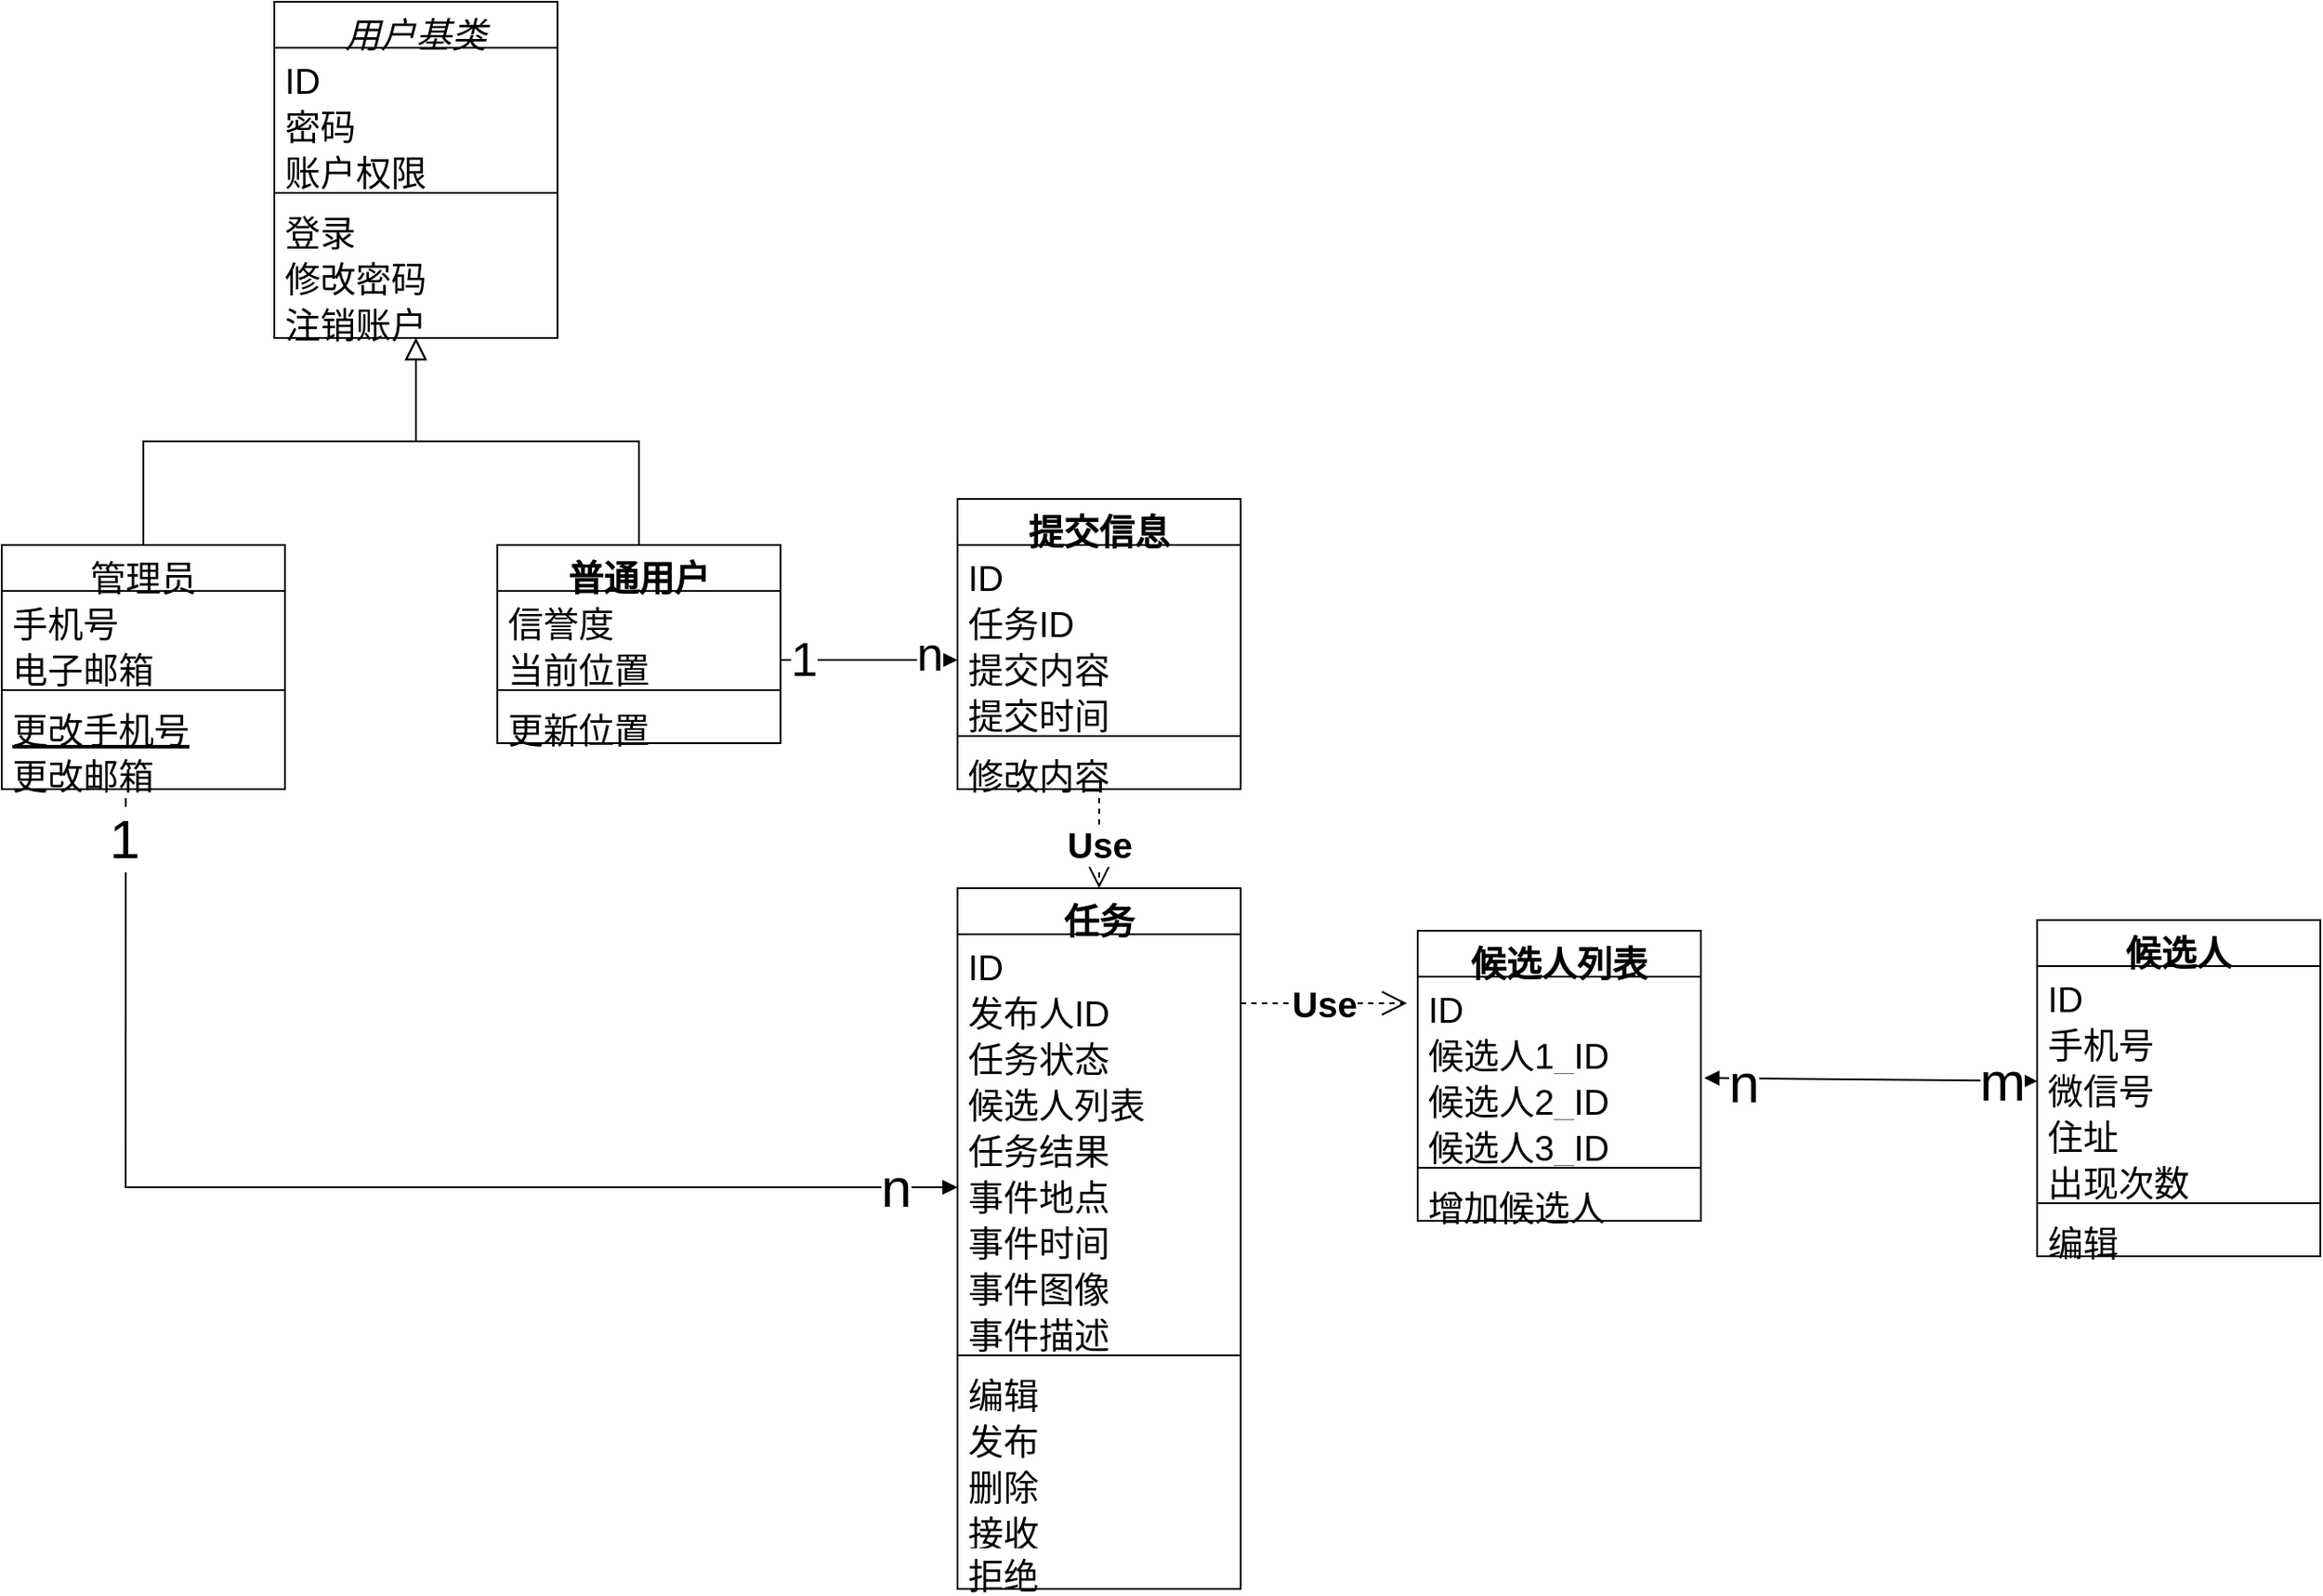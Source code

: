 <mxfile version="22.1.11" type="github">
  <diagram id="C5RBs43oDa-KdzZeNtuy" name="Page-1">
    <mxGraphModel dx="2497" dy="2074" grid="1" gridSize="10" guides="1" tooltips="1" connect="1" arrows="1" fold="1" page="1" pageScale="1" pageWidth="827" pageHeight="1169" math="0" shadow="0">
      <root>
        <mxCell id="WIyWlLk6GJQsqaUBKTNV-0" />
        <mxCell id="WIyWlLk6GJQsqaUBKTNV-1" parent="WIyWlLk6GJQsqaUBKTNV-0" />
        <mxCell id="zkfFHV4jXpPFQw0GAbJ--0" value="用户基类" style="swimlane;fontStyle=2;align=center;verticalAlign=top;childLayout=stackLayout;horizontal=1;startSize=26;horizontalStack=0;resizeParent=1;resizeLast=0;collapsible=1;marginBottom=0;rounded=0;shadow=0;strokeWidth=1;fontSize=20;" parent="WIyWlLk6GJQsqaUBKTNV-1" vertex="1">
          <mxGeometry x="144" y="-170" width="160" height="190" as="geometry">
            <mxRectangle x="230" y="140" width="160" height="26" as="alternateBounds" />
          </mxGeometry>
        </mxCell>
        <mxCell id="zkfFHV4jXpPFQw0GAbJ--1" value="ID" style="text;align=left;verticalAlign=top;spacingLeft=4;spacingRight=4;overflow=hidden;rotatable=0;points=[[0,0.5],[1,0.5]];portConstraint=eastwest;fontSize=20;" parent="zkfFHV4jXpPFQw0GAbJ--0" vertex="1">
          <mxGeometry y="26" width="160" height="26" as="geometry" />
        </mxCell>
        <mxCell id="zkfFHV4jXpPFQw0GAbJ--2" value="密码" style="text;align=left;verticalAlign=top;spacingLeft=4;spacingRight=4;overflow=hidden;rotatable=0;points=[[0,0.5],[1,0.5]];portConstraint=eastwest;rounded=0;shadow=0;html=0;fontSize=20;" parent="zkfFHV4jXpPFQw0GAbJ--0" vertex="1">
          <mxGeometry y="52" width="160" height="26" as="geometry" />
        </mxCell>
        <mxCell id="8skHs5undM9F08UV3NRA-26" value="账户权限" style="text;align=left;verticalAlign=top;spacingLeft=4;spacingRight=4;overflow=hidden;rotatable=0;points=[[0,0.5],[1,0.5]];portConstraint=eastwest;rounded=0;shadow=0;html=0;fontSize=20;" vertex="1" parent="zkfFHV4jXpPFQw0GAbJ--0">
          <mxGeometry y="78" width="160" height="26" as="geometry" />
        </mxCell>
        <mxCell id="zkfFHV4jXpPFQw0GAbJ--4" value="" style="line;html=1;strokeWidth=1;align=left;verticalAlign=middle;spacingTop=-1;spacingLeft=3;spacingRight=3;rotatable=0;labelPosition=right;points=[];portConstraint=eastwest;fontSize=20;" parent="zkfFHV4jXpPFQw0GAbJ--0" vertex="1">
          <mxGeometry y="104" width="160" height="8" as="geometry" />
        </mxCell>
        <mxCell id="zkfFHV4jXpPFQw0GAbJ--5" value="登录&#xa;" style="text;align=left;verticalAlign=top;spacingLeft=4;spacingRight=4;overflow=hidden;rotatable=0;points=[[0,0.5],[1,0.5]];portConstraint=eastwest;fontSize=20;" parent="zkfFHV4jXpPFQw0GAbJ--0" vertex="1">
          <mxGeometry y="112" width="160" height="26" as="geometry" />
        </mxCell>
        <mxCell id="8skHs5undM9F08UV3NRA-8" value="修改密码" style="text;align=left;verticalAlign=top;spacingLeft=4;spacingRight=4;overflow=hidden;rotatable=0;points=[[0,0.5],[1,0.5]];portConstraint=eastwest;fontSize=20;" vertex="1" parent="zkfFHV4jXpPFQw0GAbJ--0">
          <mxGeometry y="138" width="160" height="26" as="geometry" />
        </mxCell>
        <mxCell id="8skHs5undM9F08UV3NRA-10" value="注销账户" style="text;align=left;verticalAlign=top;spacingLeft=4;spacingRight=4;overflow=hidden;rotatable=0;points=[[0,0.5],[1,0.5]];portConstraint=eastwest;fontSize=20;" vertex="1" parent="zkfFHV4jXpPFQw0GAbJ--0">
          <mxGeometry y="164" width="160" height="26" as="geometry" />
        </mxCell>
        <mxCell id="zkfFHV4jXpPFQw0GAbJ--6" value="管理员" style="swimlane;fontStyle=0;align=center;verticalAlign=top;childLayout=stackLayout;horizontal=1;startSize=26;horizontalStack=0;resizeParent=1;resizeLast=0;collapsible=1;marginBottom=0;rounded=0;shadow=0;strokeWidth=1;fontSize=20;" parent="WIyWlLk6GJQsqaUBKTNV-1" vertex="1">
          <mxGeometry x="-10" y="137" width="160" height="138" as="geometry">
            <mxRectangle x="130" y="380" width="160" height="26" as="alternateBounds" />
          </mxGeometry>
        </mxCell>
        <mxCell id="zkfFHV4jXpPFQw0GAbJ--7" value="手机号" style="text;align=left;verticalAlign=top;spacingLeft=4;spacingRight=4;overflow=hidden;rotatable=0;points=[[0,0.5],[1,0.5]];portConstraint=eastwest;fontSize=20;" parent="zkfFHV4jXpPFQw0GAbJ--6" vertex="1">
          <mxGeometry y="26" width="160" height="26" as="geometry" />
        </mxCell>
        <mxCell id="zkfFHV4jXpPFQw0GAbJ--8" value="电子邮箱" style="text;align=left;verticalAlign=top;spacingLeft=4;spacingRight=4;overflow=hidden;rotatable=0;points=[[0,0.5],[1,0.5]];portConstraint=eastwest;rounded=0;shadow=0;html=0;fontSize=20;" parent="zkfFHV4jXpPFQw0GAbJ--6" vertex="1">
          <mxGeometry y="52" width="160" height="26" as="geometry" />
        </mxCell>
        <mxCell id="zkfFHV4jXpPFQw0GAbJ--9" value="" style="line;html=1;strokeWidth=1;align=left;verticalAlign=middle;spacingTop=-1;spacingLeft=3;spacingRight=3;rotatable=0;labelPosition=right;points=[];portConstraint=eastwest;fontSize=20;" parent="zkfFHV4jXpPFQw0GAbJ--6" vertex="1">
          <mxGeometry y="78" width="160" height="8" as="geometry" />
        </mxCell>
        <mxCell id="zkfFHV4jXpPFQw0GAbJ--10" value="更改手机号" style="text;align=left;verticalAlign=top;spacingLeft=4;spacingRight=4;overflow=hidden;rotatable=0;points=[[0,0.5],[1,0.5]];portConstraint=eastwest;fontStyle=4;fontSize=20;" parent="zkfFHV4jXpPFQw0GAbJ--6" vertex="1">
          <mxGeometry y="86" width="160" height="26" as="geometry" />
        </mxCell>
        <mxCell id="zkfFHV4jXpPFQw0GAbJ--11" value="更改邮箱" style="text;align=left;verticalAlign=top;spacingLeft=4;spacingRight=4;overflow=hidden;rotatable=0;points=[[0,0.5],[1,0.5]];portConstraint=eastwest;fontSize=20;" parent="zkfFHV4jXpPFQw0GAbJ--6" vertex="1">
          <mxGeometry y="112" width="160" height="26" as="geometry" />
        </mxCell>
        <mxCell id="zkfFHV4jXpPFQw0GAbJ--12" value="" style="endArrow=block;endSize=10;endFill=0;shadow=0;strokeWidth=1;rounded=0;edgeStyle=elbowEdgeStyle;elbow=vertical;fontSize=20;" parent="WIyWlLk6GJQsqaUBKTNV-1" source="zkfFHV4jXpPFQw0GAbJ--6" target="zkfFHV4jXpPFQw0GAbJ--0" edge="1">
          <mxGeometry width="160" relative="1" as="geometry">
            <mxPoint x="90" y="-90" as="sourcePoint" />
            <mxPoint x="90" y="-90" as="targetPoint" />
          </mxGeometry>
        </mxCell>
        <mxCell id="zkfFHV4jXpPFQw0GAbJ--16" value="" style="endArrow=block;endSize=10;endFill=0;shadow=0;strokeWidth=1;rounded=0;edgeStyle=elbowEdgeStyle;elbow=vertical;exitX=0.5;exitY=0;exitDx=0;exitDy=0;fontSize=20;" parent="WIyWlLk6GJQsqaUBKTNV-1" source="8skHs5undM9F08UV3NRA-21" target="zkfFHV4jXpPFQw0GAbJ--0" edge="1">
          <mxGeometry width="160" relative="1" as="geometry">
            <mxPoint x="360" y="207" as="sourcePoint" />
            <mxPoint x="200" y="-22" as="targetPoint" />
          </mxGeometry>
        </mxCell>
        <mxCell id="8skHs5undM9F08UV3NRA-21" value="普通用户" style="swimlane;fontStyle=1;align=center;verticalAlign=top;childLayout=stackLayout;horizontal=1;startSize=26;horizontalStack=0;resizeParent=1;resizeParentMax=0;resizeLast=0;collapsible=1;marginBottom=0;whiteSpace=wrap;html=1;fontSize=20;" vertex="1" parent="WIyWlLk6GJQsqaUBKTNV-1">
          <mxGeometry x="270" y="137" width="160" height="112" as="geometry" />
        </mxCell>
        <mxCell id="8skHs5undM9F08UV3NRA-22" value="信誉度" style="text;strokeColor=none;fillColor=none;align=left;verticalAlign=top;spacingLeft=4;spacingRight=4;overflow=hidden;rotatable=0;points=[[0,0.5],[1,0.5]];portConstraint=eastwest;whiteSpace=wrap;html=1;fontSize=20;" vertex="1" parent="8skHs5undM9F08UV3NRA-21">
          <mxGeometry y="26" width="160" height="26" as="geometry" />
        </mxCell>
        <mxCell id="8skHs5undM9F08UV3NRA-25" value="当前位置" style="text;strokeColor=none;fillColor=none;align=left;verticalAlign=top;spacingLeft=4;spacingRight=4;overflow=hidden;rotatable=0;points=[[0,0.5],[1,0.5]];portConstraint=eastwest;whiteSpace=wrap;html=1;fontSize=20;" vertex="1" parent="8skHs5undM9F08UV3NRA-21">
          <mxGeometry y="52" width="160" height="26" as="geometry" />
        </mxCell>
        <mxCell id="8skHs5undM9F08UV3NRA-23" value="" style="line;strokeWidth=1;fillColor=none;align=left;verticalAlign=middle;spacingTop=-1;spacingLeft=3;spacingRight=3;rotatable=0;labelPosition=right;points=[];portConstraint=eastwest;strokeColor=inherit;fontSize=20;" vertex="1" parent="8skHs5undM9F08UV3NRA-21">
          <mxGeometry y="78" width="160" height="8" as="geometry" />
        </mxCell>
        <mxCell id="8skHs5undM9F08UV3NRA-24" value="更新位置" style="text;strokeColor=none;fillColor=none;align=left;verticalAlign=top;spacingLeft=4;spacingRight=4;overflow=hidden;rotatable=0;points=[[0,0.5],[1,0.5]];portConstraint=eastwest;whiteSpace=wrap;html=1;fontSize=20;" vertex="1" parent="8skHs5undM9F08UV3NRA-21">
          <mxGeometry y="86" width="160" height="26" as="geometry" />
        </mxCell>
        <mxCell id="8skHs5undM9F08UV3NRA-27" value="任务" style="swimlane;fontStyle=1;align=center;verticalAlign=top;childLayout=stackLayout;horizontal=1;startSize=26;horizontalStack=0;resizeParent=1;resizeParentMax=0;resizeLast=0;collapsible=1;marginBottom=0;whiteSpace=wrap;html=1;fontSize=20;" vertex="1" parent="WIyWlLk6GJQsqaUBKTNV-1">
          <mxGeometry x="530" y="331" width="160" height="396" as="geometry" />
        </mxCell>
        <mxCell id="8skHs5undM9F08UV3NRA-28" value="ID" style="text;strokeColor=none;fillColor=none;align=left;verticalAlign=top;spacingLeft=4;spacingRight=4;overflow=hidden;rotatable=0;points=[[0,0.5],[1,0.5]];portConstraint=eastwest;whiteSpace=wrap;html=1;fontSize=20;" vertex="1" parent="8skHs5undM9F08UV3NRA-27">
          <mxGeometry y="26" width="160" height="26" as="geometry" />
        </mxCell>
        <mxCell id="8skHs5undM9F08UV3NRA-32" value="发布人ID" style="text;strokeColor=none;fillColor=none;align=left;verticalAlign=top;spacingLeft=4;spacingRight=4;overflow=hidden;rotatable=0;points=[[0,0.5],[1,0.5]];portConstraint=eastwest;whiteSpace=wrap;html=1;fontSize=20;" vertex="1" parent="8skHs5undM9F08UV3NRA-27">
          <mxGeometry y="52" width="160" height="26" as="geometry" />
        </mxCell>
        <mxCell id="8skHs5undM9F08UV3NRA-31" value="任务状态" style="text;strokeColor=none;fillColor=none;align=left;verticalAlign=top;spacingLeft=4;spacingRight=4;overflow=hidden;rotatable=0;points=[[0,0.5],[1,0.5]];portConstraint=eastwest;whiteSpace=wrap;html=1;fontSize=20;" vertex="1" parent="8skHs5undM9F08UV3NRA-27">
          <mxGeometry y="78" width="160" height="26" as="geometry" />
        </mxCell>
        <mxCell id="8skHs5undM9F08UV3NRA-37" value="候选人列表" style="text;strokeColor=none;fillColor=none;align=left;verticalAlign=top;spacingLeft=4;spacingRight=4;overflow=hidden;rotatable=0;points=[[0,0.5],[1,0.5]];portConstraint=eastwest;whiteSpace=wrap;html=1;fontSize=20;" vertex="1" parent="8skHs5undM9F08UV3NRA-27">
          <mxGeometry y="104" width="160" height="26" as="geometry" />
        </mxCell>
        <mxCell id="8skHs5undM9F08UV3NRA-36" value="任务结果" style="text;strokeColor=none;fillColor=none;align=left;verticalAlign=top;spacingLeft=4;spacingRight=4;overflow=hidden;rotatable=0;points=[[0,0.5],[1,0.5]];portConstraint=eastwest;whiteSpace=wrap;html=1;fontSize=20;" vertex="1" parent="8skHs5undM9F08UV3NRA-27">
          <mxGeometry y="130" width="160" height="26" as="geometry" />
        </mxCell>
        <mxCell id="8skHs5undM9F08UV3NRA-35" value="事件地点" style="text;strokeColor=none;fillColor=none;align=left;verticalAlign=top;spacingLeft=4;spacingRight=4;overflow=hidden;rotatable=0;points=[[0,0.5],[1,0.5]];portConstraint=eastwest;whiteSpace=wrap;html=1;fontSize=20;" vertex="1" parent="8skHs5undM9F08UV3NRA-27">
          <mxGeometry y="156" width="160" height="26" as="geometry" />
        </mxCell>
        <mxCell id="8skHs5undM9F08UV3NRA-34" value="事件时间" style="text;strokeColor=none;fillColor=none;align=left;verticalAlign=top;spacingLeft=4;spacingRight=4;overflow=hidden;rotatable=0;points=[[0,0.5],[1,0.5]];portConstraint=eastwest;whiteSpace=wrap;html=1;fontSize=20;" vertex="1" parent="8skHs5undM9F08UV3NRA-27">
          <mxGeometry y="182" width="160" height="26" as="geometry" />
        </mxCell>
        <mxCell id="8skHs5undM9F08UV3NRA-33" value="事件图像" style="text;strokeColor=none;fillColor=none;align=left;verticalAlign=top;spacingLeft=4;spacingRight=4;overflow=hidden;rotatable=0;points=[[0,0.5],[1,0.5]];portConstraint=eastwest;whiteSpace=wrap;html=1;fontSize=20;" vertex="1" parent="8skHs5undM9F08UV3NRA-27">
          <mxGeometry y="208" width="160" height="26" as="geometry" />
        </mxCell>
        <mxCell id="8skHs5undM9F08UV3NRA-38" value="事件描述" style="text;strokeColor=none;fillColor=none;align=left;verticalAlign=top;spacingLeft=4;spacingRight=4;overflow=hidden;rotatable=0;points=[[0,0.5],[1,0.5]];portConstraint=eastwest;whiteSpace=wrap;html=1;fontSize=20;" vertex="1" parent="8skHs5undM9F08UV3NRA-27">
          <mxGeometry y="234" width="160" height="26" as="geometry" />
        </mxCell>
        <mxCell id="8skHs5undM9F08UV3NRA-29" value="" style="line;strokeWidth=1;fillColor=none;align=left;verticalAlign=middle;spacingTop=-1;spacingLeft=3;spacingRight=3;rotatable=0;labelPosition=right;points=[];portConstraint=eastwest;strokeColor=inherit;fontSize=20;" vertex="1" parent="8skHs5undM9F08UV3NRA-27">
          <mxGeometry y="260" width="160" height="8" as="geometry" />
        </mxCell>
        <mxCell id="8skHs5undM9F08UV3NRA-30" value="编辑" style="text;strokeColor=none;fillColor=none;align=left;verticalAlign=top;spacingLeft=4;spacingRight=4;overflow=hidden;rotatable=0;points=[[0,0.5],[1,0.5]];portConstraint=eastwest;whiteSpace=wrap;html=1;fontSize=20;" vertex="1" parent="8skHs5undM9F08UV3NRA-27">
          <mxGeometry y="268" width="160" height="26" as="geometry" />
        </mxCell>
        <mxCell id="8skHs5undM9F08UV3NRA-49" value="发布" style="text;strokeColor=none;fillColor=none;align=left;verticalAlign=top;spacingLeft=4;spacingRight=4;overflow=hidden;rotatable=0;points=[[0,0.5],[1,0.5]];portConstraint=eastwest;whiteSpace=wrap;html=1;fontSize=20;" vertex="1" parent="8skHs5undM9F08UV3NRA-27">
          <mxGeometry y="294" width="160" height="26" as="geometry" />
        </mxCell>
        <mxCell id="8skHs5undM9F08UV3NRA-48" value="删除" style="text;strokeColor=none;fillColor=none;align=left;verticalAlign=top;spacingLeft=4;spacingRight=4;overflow=hidden;rotatable=0;points=[[0,0.5],[1,0.5]];portConstraint=eastwest;whiteSpace=wrap;html=1;fontSize=20;" vertex="1" parent="8skHs5undM9F08UV3NRA-27">
          <mxGeometry y="320" width="160" height="26" as="geometry" />
        </mxCell>
        <mxCell id="8skHs5undM9F08UV3NRA-47" value="接收" style="text;strokeColor=none;fillColor=none;align=left;verticalAlign=top;spacingLeft=4;spacingRight=4;overflow=hidden;rotatable=0;points=[[0,0.5],[1,0.5]];portConstraint=eastwest;whiteSpace=wrap;html=1;fontSize=20;" vertex="1" parent="8skHs5undM9F08UV3NRA-27">
          <mxGeometry y="346" width="160" height="24" as="geometry" />
        </mxCell>
        <mxCell id="8skHs5undM9F08UV3NRA-46" value="拒绝" style="text;strokeColor=none;fillColor=none;align=left;verticalAlign=top;spacingLeft=4;spacingRight=4;overflow=hidden;rotatable=0;points=[[0,0.5],[1,0.5]];portConstraint=eastwest;whiteSpace=wrap;html=1;fontSize=20;" vertex="1" parent="8skHs5undM9F08UV3NRA-27">
          <mxGeometry y="370" width="160" height="26" as="geometry" />
        </mxCell>
        <mxCell id="8skHs5undM9F08UV3NRA-39" value="提交信息" style="swimlane;fontStyle=1;align=center;verticalAlign=top;childLayout=stackLayout;horizontal=1;startSize=26;horizontalStack=0;resizeParent=1;resizeParentMax=0;resizeLast=0;collapsible=1;marginBottom=0;whiteSpace=wrap;html=1;fontSize=20;" vertex="1" parent="WIyWlLk6GJQsqaUBKTNV-1">
          <mxGeometry x="530" y="111" width="160" height="164" as="geometry" />
        </mxCell>
        <mxCell id="8skHs5undM9F08UV3NRA-40" value="ID" style="text;strokeColor=none;fillColor=none;align=left;verticalAlign=top;spacingLeft=4;spacingRight=4;overflow=hidden;rotatable=0;points=[[0,0.5],[1,0.5]];portConstraint=eastwest;whiteSpace=wrap;html=1;fontSize=20;" vertex="1" parent="8skHs5undM9F08UV3NRA-39">
          <mxGeometry y="26" width="160" height="26" as="geometry" />
        </mxCell>
        <mxCell id="8skHs5undM9F08UV3NRA-45" value="任务ID" style="text;strokeColor=none;fillColor=none;align=left;verticalAlign=top;spacingLeft=4;spacingRight=4;overflow=hidden;rotatable=0;points=[[0,0.5],[1,0.5]];portConstraint=eastwest;whiteSpace=wrap;html=1;fontSize=20;" vertex="1" parent="8skHs5undM9F08UV3NRA-39">
          <mxGeometry y="52" width="160" height="26" as="geometry" />
        </mxCell>
        <mxCell id="8skHs5undM9F08UV3NRA-44" value="提交内容" style="text;strokeColor=none;fillColor=none;align=left;verticalAlign=top;spacingLeft=4;spacingRight=4;overflow=hidden;rotatable=0;points=[[0,0.5],[1,0.5]];portConstraint=eastwest;whiteSpace=wrap;html=1;fontSize=20;" vertex="1" parent="8skHs5undM9F08UV3NRA-39">
          <mxGeometry y="78" width="160" height="26" as="geometry" />
        </mxCell>
        <mxCell id="8skHs5undM9F08UV3NRA-43" value="提交时间" style="text;strokeColor=none;fillColor=none;align=left;verticalAlign=top;spacingLeft=4;spacingRight=4;overflow=hidden;rotatable=0;points=[[0,0.5],[1,0.5]];portConstraint=eastwest;whiteSpace=wrap;html=1;fontSize=20;" vertex="1" parent="8skHs5undM9F08UV3NRA-39">
          <mxGeometry y="104" width="160" height="26" as="geometry" />
        </mxCell>
        <mxCell id="8skHs5undM9F08UV3NRA-41" value="" style="line;strokeWidth=1;fillColor=none;align=left;verticalAlign=middle;spacingTop=-1;spacingLeft=3;spacingRight=3;rotatable=0;labelPosition=right;points=[];portConstraint=eastwest;strokeColor=inherit;fontSize=20;" vertex="1" parent="8skHs5undM9F08UV3NRA-39">
          <mxGeometry y="130" width="160" height="8" as="geometry" />
        </mxCell>
        <mxCell id="8skHs5undM9F08UV3NRA-42" value="修改内容" style="text;strokeColor=none;fillColor=none;align=left;verticalAlign=top;spacingLeft=4;spacingRight=4;overflow=hidden;rotatable=0;points=[[0,0.5],[1,0.5]];portConstraint=eastwest;whiteSpace=wrap;html=1;fontSize=20;" vertex="1" parent="8skHs5undM9F08UV3NRA-39">
          <mxGeometry y="138" width="160" height="26" as="geometry" />
        </mxCell>
        <mxCell id="8skHs5undM9F08UV3NRA-50" value="候选人列表" style="swimlane;fontStyle=1;align=center;verticalAlign=top;childLayout=stackLayout;horizontal=1;startSize=26;horizontalStack=0;resizeParent=1;resizeParentMax=0;resizeLast=0;collapsible=1;marginBottom=0;whiteSpace=wrap;html=1;fontSize=20;" vertex="1" parent="WIyWlLk6GJQsqaUBKTNV-1">
          <mxGeometry x="790" y="355" width="160" height="164" as="geometry" />
        </mxCell>
        <mxCell id="8skHs5undM9F08UV3NRA-51" value="ID" style="text;strokeColor=none;fillColor=none;align=left;verticalAlign=top;spacingLeft=4;spacingRight=4;overflow=hidden;rotatable=0;points=[[0,0.5],[1,0.5]];portConstraint=eastwest;whiteSpace=wrap;html=1;fontSize=20;" vertex="1" parent="8skHs5undM9F08UV3NRA-50">
          <mxGeometry y="26" width="160" height="26" as="geometry" />
        </mxCell>
        <mxCell id="8skHs5undM9F08UV3NRA-56" value="候选人1_ID" style="text;strokeColor=none;fillColor=none;align=left;verticalAlign=top;spacingLeft=4;spacingRight=4;overflow=hidden;rotatable=0;points=[[0,0.5],[1,0.5]];portConstraint=eastwest;whiteSpace=wrap;html=1;fontSize=20;" vertex="1" parent="8skHs5undM9F08UV3NRA-50">
          <mxGeometry y="52" width="160" height="26" as="geometry" />
        </mxCell>
        <mxCell id="8skHs5undM9F08UV3NRA-55" value="候选人2_ID" style="text;strokeColor=none;fillColor=none;align=left;verticalAlign=top;spacingLeft=4;spacingRight=4;overflow=hidden;rotatable=0;points=[[0,0.5],[1,0.5]];portConstraint=eastwest;whiteSpace=wrap;html=1;fontSize=20;" vertex="1" parent="8skHs5undM9F08UV3NRA-50">
          <mxGeometry y="78" width="160" height="26" as="geometry" />
        </mxCell>
        <mxCell id="8skHs5undM9F08UV3NRA-54" value="候选人3_ID" style="text;strokeColor=none;fillColor=none;align=left;verticalAlign=top;spacingLeft=4;spacingRight=4;overflow=hidden;rotatable=0;points=[[0,0.5],[1,0.5]];portConstraint=eastwest;whiteSpace=wrap;html=1;fontSize=20;" vertex="1" parent="8skHs5undM9F08UV3NRA-50">
          <mxGeometry y="104" width="160" height="26" as="geometry" />
        </mxCell>
        <mxCell id="8skHs5undM9F08UV3NRA-52" value="" style="line;strokeWidth=1;fillColor=none;align=left;verticalAlign=middle;spacingTop=-1;spacingLeft=3;spacingRight=3;rotatable=0;labelPosition=right;points=[];portConstraint=eastwest;strokeColor=inherit;fontSize=20;" vertex="1" parent="8skHs5undM9F08UV3NRA-50">
          <mxGeometry y="130" width="160" height="8" as="geometry" />
        </mxCell>
        <mxCell id="8skHs5undM9F08UV3NRA-53" value="增加候选人" style="text;strokeColor=none;fillColor=none;align=left;verticalAlign=top;spacingLeft=4;spacingRight=4;overflow=hidden;rotatable=0;points=[[0,0.5],[1,0.5]];portConstraint=eastwest;whiteSpace=wrap;html=1;fontSize=20;" vertex="1" parent="8skHs5undM9F08UV3NRA-50">
          <mxGeometry y="138" width="160" height="26" as="geometry" />
        </mxCell>
        <mxCell id="8skHs5undM9F08UV3NRA-57" value="候选人" style="swimlane;fontStyle=1;align=center;verticalAlign=top;childLayout=stackLayout;horizontal=1;startSize=26;horizontalStack=0;resizeParent=1;resizeParentMax=0;resizeLast=0;collapsible=1;marginBottom=0;whiteSpace=wrap;html=1;fontSize=20;" vertex="1" parent="WIyWlLk6GJQsqaUBKTNV-1">
          <mxGeometry x="1140" y="349" width="160" height="190" as="geometry" />
        </mxCell>
        <mxCell id="8skHs5undM9F08UV3NRA-58" value="ID" style="text;strokeColor=none;fillColor=none;align=left;verticalAlign=top;spacingLeft=4;spacingRight=4;overflow=hidden;rotatable=0;points=[[0,0.5],[1,0.5]];portConstraint=eastwest;whiteSpace=wrap;html=1;fontSize=20;" vertex="1" parent="8skHs5undM9F08UV3NRA-57">
          <mxGeometry y="26" width="160" height="26" as="geometry" />
        </mxCell>
        <mxCell id="8skHs5undM9F08UV3NRA-64" value="手机号" style="text;strokeColor=none;fillColor=none;align=left;verticalAlign=top;spacingLeft=4;spacingRight=4;overflow=hidden;rotatable=0;points=[[0,0.5],[1,0.5]];portConstraint=eastwest;whiteSpace=wrap;html=1;fontSize=20;" vertex="1" parent="8skHs5undM9F08UV3NRA-57">
          <mxGeometry y="52" width="160" height="26" as="geometry" />
        </mxCell>
        <mxCell id="8skHs5undM9F08UV3NRA-63" value="微信号" style="text;strokeColor=none;fillColor=none;align=left;verticalAlign=top;spacingLeft=4;spacingRight=4;overflow=hidden;rotatable=0;points=[[0,0.5],[1,0.5]];portConstraint=eastwest;whiteSpace=wrap;html=1;fontSize=20;" vertex="1" parent="8skHs5undM9F08UV3NRA-57">
          <mxGeometry y="78" width="160" height="26" as="geometry" />
        </mxCell>
        <mxCell id="8skHs5undM9F08UV3NRA-62" value="住址" style="text;strokeColor=none;fillColor=none;align=left;verticalAlign=top;spacingLeft=4;spacingRight=4;overflow=hidden;rotatable=0;points=[[0,0.5],[1,0.5]];portConstraint=eastwest;whiteSpace=wrap;html=1;fontSize=20;" vertex="1" parent="8skHs5undM9F08UV3NRA-57">
          <mxGeometry y="104" width="160" height="26" as="geometry" />
        </mxCell>
        <mxCell id="8skHs5undM9F08UV3NRA-61" value="出现次数" style="text;strokeColor=none;fillColor=none;align=left;verticalAlign=top;spacingLeft=4;spacingRight=4;overflow=hidden;rotatable=0;points=[[0,0.5],[1,0.5]];portConstraint=eastwest;whiteSpace=wrap;html=1;fontSize=20;" vertex="1" parent="8skHs5undM9F08UV3NRA-57">
          <mxGeometry y="130" width="160" height="26" as="geometry" />
        </mxCell>
        <mxCell id="8skHs5undM9F08UV3NRA-59" value="" style="line;strokeWidth=1;fillColor=none;align=left;verticalAlign=middle;spacingTop=-1;spacingLeft=3;spacingRight=3;rotatable=0;labelPosition=right;points=[];portConstraint=eastwest;strokeColor=inherit;fontSize=20;" vertex="1" parent="8skHs5undM9F08UV3NRA-57">
          <mxGeometry y="156" width="160" height="8" as="geometry" />
        </mxCell>
        <mxCell id="8skHs5undM9F08UV3NRA-60" value="编辑" style="text;strokeColor=none;fillColor=none;align=left;verticalAlign=top;spacingLeft=4;spacingRight=4;overflow=hidden;rotatable=0;points=[[0,0.5],[1,0.5]];portConstraint=eastwest;whiteSpace=wrap;html=1;fontSize=20;" vertex="1" parent="8skHs5undM9F08UV3NRA-57">
          <mxGeometry y="164" width="160" height="26" as="geometry" />
        </mxCell>
        <mxCell id="8skHs5undM9F08UV3NRA-65" value="" style="endArrow=block;startArrow=block;endFill=1;startFill=1;html=1;rounded=0;entryX=0;entryY=0.5;entryDx=0;entryDy=0;exitX=1.012;exitY=0.2;exitDx=0;exitDy=0;exitPerimeter=0;fontSize=20;" edge="1" parent="WIyWlLk6GJQsqaUBKTNV-1" source="8skHs5undM9F08UV3NRA-55" target="8skHs5undM9F08UV3NRA-63">
          <mxGeometry width="160" relative="1" as="geometry">
            <mxPoint x="710" y="512" as="sourcePoint" />
            <mxPoint x="870" y="512" as="targetPoint" />
          </mxGeometry>
        </mxCell>
        <mxCell id="8skHs5undM9F08UV3NRA-66" value="n" style="edgeLabel;html=1;align=center;verticalAlign=middle;resizable=0;points=[];fontSize=31;" vertex="1" connectable="0" parent="8skHs5undM9F08UV3NRA-65">
          <mxGeometry x="-0.774" y="-2" relative="1" as="geometry">
            <mxPoint as="offset" />
          </mxGeometry>
        </mxCell>
        <mxCell id="8skHs5undM9F08UV3NRA-67" value="m" style="edgeLabel;html=1;align=center;verticalAlign=middle;resizable=0;points=[];fontSize=31;" vertex="1" connectable="0" parent="8skHs5undM9F08UV3NRA-65">
          <mxGeometry x="0.779" relative="1" as="geometry">
            <mxPoint as="offset" />
          </mxGeometry>
        </mxCell>
        <mxCell id="8skHs5undM9F08UV3NRA-69" value="Use" style="endArrow=open;endSize=12;dashed=1;html=1;rounded=0;exitX=1;exitY=0.5;exitDx=0;exitDy=0;entryX=-0.038;entryY=0.577;entryDx=0;entryDy=0;entryPerimeter=0;fontSize=20;fontStyle=1" edge="1" parent="WIyWlLk6GJQsqaUBKTNV-1" source="8skHs5undM9F08UV3NRA-32" target="8skHs5undM9F08UV3NRA-51">
          <mxGeometry width="160" relative="1" as="geometry">
            <mxPoint x="1040" y="211" as="sourcePoint" />
            <mxPoint x="1200" y="211" as="targetPoint" />
          </mxGeometry>
        </mxCell>
        <mxCell id="8skHs5undM9F08UV3NRA-70" value="Use" style="endArrow=open;endSize=12;dashed=1;html=1;rounded=0;entryX=0.5;entryY=0;entryDx=0;entryDy=0;fontSize=20;fontStyle=1" edge="1" parent="WIyWlLk6GJQsqaUBKTNV-1" target="8skHs5undM9F08UV3NRA-27">
          <mxGeometry width="160" relative="1" as="geometry">
            <mxPoint x="610" y="280" as="sourcePoint" />
            <mxPoint x="710" y="60" as="targetPoint" />
          </mxGeometry>
        </mxCell>
        <mxCell id="8skHs5undM9F08UV3NRA-75" value="" style="endArrow=block;startArrow=none;endFill=1;startFill=0;html=1;rounded=0;entryX=0;entryY=0.5;entryDx=0;entryDy=0;exitX=1;exitY=0.5;exitDx=0;exitDy=0;fontSize=20;" edge="1" parent="WIyWlLk6GJQsqaUBKTNV-1" source="8skHs5undM9F08UV3NRA-25" target="8skHs5undM9F08UV3NRA-44">
          <mxGeometry width="160" relative="1" as="geometry">
            <mxPoint x="410" y="230" as="sourcePoint" />
            <mxPoint x="570" y="230" as="targetPoint" />
          </mxGeometry>
        </mxCell>
        <mxCell id="8skHs5undM9F08UV3NRA-76" value="1" style="edgeLabel;html=1;align=center;verticalAlign=middle;resizable=0;points=[];fontSize=27;" vertex="1" connectable="0" parent="8skHs5undM9F08UV3NRA-75">
          <mxGeometry x="-0.75" relative="1" as="geometry">
            <mxPoint as="offset" />
          </mxGeometry>
        </mxCell>
        <mxCell id="8skHs5undM9F08UV3NRA-77" value="n" style="edgeLabel;html=1;align=center;verticalAlign=middle;resizable=0;points=[];fontSize=27;" vertex="1" connectable="0" parent="8skHs5undM9F08UV3NRA-75">
          <mxGeometry x="0.675" y="3" relative="1" as="geometry">
            <mxPoint as="offset" />
          </mxGeometry>
        </mxCell>
        <mxCell id="8skHs5undM9F08UV3NRA-79" value="" style="endArrow=block;startArrow=none;endFill=1;startFill=0;html=1;rounded=0;entryX=0;entryY=0.5;entryDx=0;entryDy=0;exitX=0.438;exitY=1.192;exitDx=0;exitDy=0;exitPerimeter=0;fontSize=20;" edge="1" parent="WIyWlLk6GJQsqaUBKTNV-1" source="zkfFHV4jXpPFQw0GAbJ--11" target="8skHs5undM9F08UV3NRA-35">
          <mxGeometry width="160" relative="1" as="geometry">
            <mxPoint x="410" y="230" as="sourcePoint" />
            <mxPoint x="570" y="230" as="targetPoint" />
            <Array as="points">
              <mxPoint x="60" y="500" />
            </Array>
          </mxGeometry>
        </mxCell>
        <mxCell id="8skHs5undM9F08UV3NRA-80" value="1" style="edgeLabel;html=1;align=center;verticalAlign=middle;resizable=0;points=[];fontSize=31;" vertex="1" connectable="0" parent="8skHs5undM9F08UV3NRA-79">
          <mxGeometry x="-0.935" y="-1" relative="1" as="geometry">
            <mxPoint as="offset" />
          </mxGeometry>
        </mxCell>
        <mxCell id="8skHs5undM9F08UV3NRA-81" value="n" style="edgeLabel;html=1;align=center;verticalAlign=middle;resizable=0;points=[];fontSize=31;" vertex="1" connectable="0" parent="8skHs5undM9F08UV3NRA-79">
          <mxGeometry x="0.897" relative="1" as="geometry">
            <mxPoint as="offset" />
          </mxGeometry>
        </mxCell>
      </root>
    </mxGraphModel>
  </diagram>
</mxfile>
